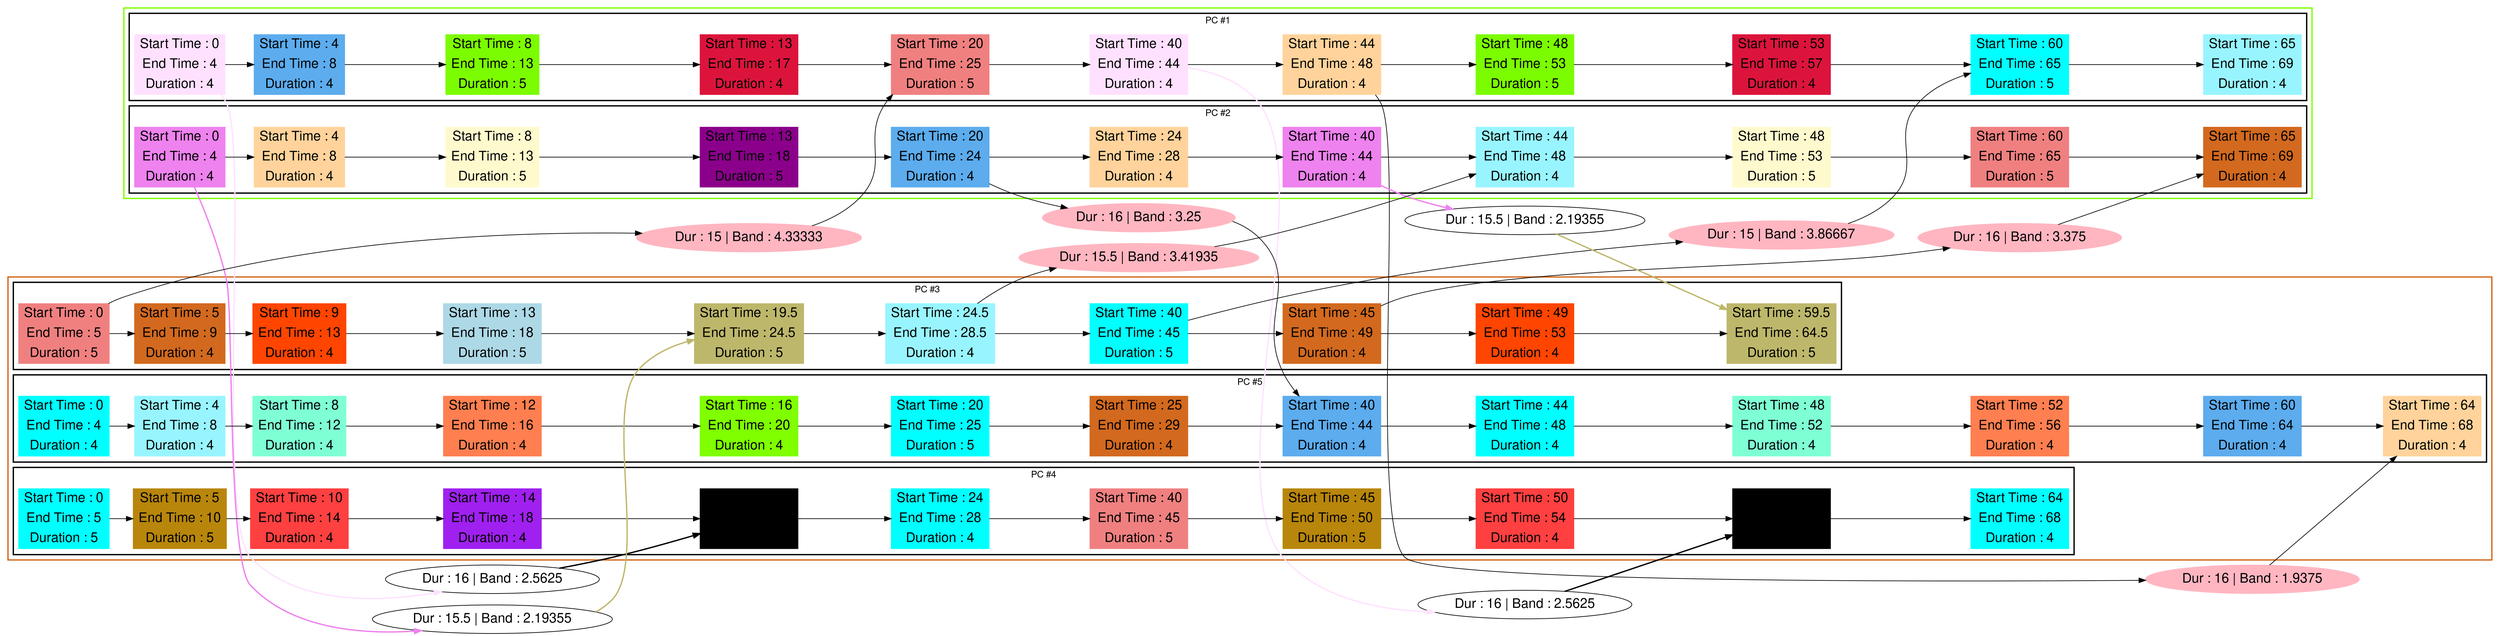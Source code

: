 digraph G {

fontname="Helvetica,Arial,sans-serif"
node [fontname="Helvetica,Arial,sans-serif"]
edge [fontname="Helvetica,Arial,sans-serif"]
graph [rankdir = "LR"];
node [fontsize = "20" shape = "ellipse"];

    subgraph cluster_Mod_0{
        color =chartreuse
        style = bold
        subgraph cluster_0{
           node [style=filled]
           color = black


            "node13" [
               label = "Start Time : 0 | End Time : 4 | Duration : 4"
               shape = "record"
               color = thistle1
            ]

            "node0" [
               label = "Start Time : 4 | End Time : 8 | Duration : 4"
               shape = "record"
               color = steelblue2
            ]

            "node47" [
               label = "Start Time : 8 | End Time : 13 | Duration : 5"
               shape = "record"
               color = lawngreen
            ]

            "node36" [
               label = "Start Time : 13 | End Time : 17 | Duration : 4"
               shape = "record"
               color = crimson
            ]

            "node53" [
               label = "Start Time : 20 | End Time : 25 | Duration : 5"
               shape = "record"
               color = lightcoral
            ]

            "node14" [
               label = "Start Time : 40 | End Time : 44 | Duration : 4"
               shape = "record"
               color = thistle1
            ]

            "node21" [
               label = "Start Time : 44 | End Time : 48 | Duration : 4"
               shape = "record"
               color = burlywood1
            ]

            "node48" [
               label = "Start Time : 48 | End Time : 53 | Duration : 5"
               shape = "record"
               color = lawngreen
            ]

            "node37" [
               label = "Start Time : 53 | End Time : 57 | Duration : 4"
               shape = "record"
               color = crimson
            ]

            "node41" [
               label = "Start Time : 60 | End Time : 65 | Duration : 5"
               shape = "record"
               color = cyan
            ]

            "node26" [
               label = "Start Time : 65 | End Time : 69 | Duration : 4"
               shape = "record"
               color = cadetblue1
            ]

            node13 -> node0 -> node47 -> node36 -> node53 -> node14 -> node21 -> node48 -> node37 -> node41 -> node26

            label = "PC #1"

        }
        subgraph cluster_1{
           node [style=filled]
           color = black


            "node15" [
               label = "Start Time : 0 | End Time : 4 | Duration : 4"
               shape = "record"
               color = violet
            ]

            "node19" [
               label = "Start Time : 4 | End Time : 8 | Duration : 4"
               shape = "record"
               color = burlywood1
            ]

            "node49" [
               label = "Start Time : 8 | End Time : 13 | Duration : 5"
               shape = "record"
               color = lemonchiffon
            ]

            "node46" [
               label = "Start Time : 13 | End Time : 18 | Duration : 5"
               shape = "record"
               color = darkmagenta
            ]

            "node1" [
               label = "Start Time : 20 | End Time : 24 | Duration : 4"
               shape = "record"
               color = steelblue2
            ]

            "node20" [
               label = "Start Time : 24 | End Time : 28 | Duration : 4"
               shape = "record"
               color = burlywood1
            ]

            "node16" [
               label = "Start Time : 40 | End Time : 44 | Duration : 4"
               shape = "record"
               color = violet
            ]

            "node25" [
               label = "Start Time : 44 | End Time : 48 | Duration : 4"
               shape = "record"
               color = cadetblue1
            ]

            "node50" [
               label = "Start Time : 48 | End Time : 53 | Duration : 5"
               shape = "record"
               color = lemonchiffon
            ]

            "node55" [
               label = "Start Time : 60 | End Time : 65 | Duration : 5"
               shape = "record"
               color = lightcoral
            ]

            "node31" [
               label = "Start Time : 65 | End Time : 69 | Duration : 4"
               shape = "record"
               color = chocolate
            ]

            node15 -> node19 -> node49 -> node46 -> node1 -> node20 -> node16 -> node25 -> node50 -> node55 -> node31

            label = "PC #2"

        }
    }
    subgraph cluster_Mod_2{
        color =chocolate
        style = bold
        subgraph cluster_2{
           node [style=filled]
           color = black


            "node52" [
               label = "Start Time : 0 | End Time : 5 | Duration : 5"
               shape = "record"
               color = lightcoral
            ]

            "node28" [
               label = "Start Time : 5 | End Time : 9 | Duration : 4"
               shape = "record"
               color = chocolate
            ]

            "node10" [
               label = "Start Time : 9 | End Time : 13 | Duration : 4"
               shape = "record"
               color = orangered1
            ]

            "node51" [
               label = "Start Time : 13 | End Time : 18 | Duration : 5"
               shape = "record"
               color = lightblue
            ]

            "node44" [
               label = "Start Time : 19.5 | End Time : 24.5 | Duration : 5"
               shape = "record"
               color = darkkhaki
            ]

            "node24" [
               label = "Start Time : 24.5 | End Time : 28.5 | Duration : 4"
               shape = "record"
               color = cadetblue1
            ]

            "node40" [
               label = "Start Time : 40 | End Time : 45 | Duration : 5"
               shape = "record"
               color = cyan
            ]

            "node30" [
               label = "Start Time : 45 | End Time : 49 | Duration : 4"
               shape = "record"
               color = chocolate
            ]

            "node11" [
               label = "Start Time : 49 | End Time : 53 | Duration : 4"
               shape = "record"
               color = orangered1
            ]

            "node45" [
               label = "Start Time : 59.5 | End Time : 64.5 | Duration : 5"
               shape = "record"
               color = darkkhaki
            ]

            node52 -> node28 -> node10 -> node51 -> node44 -> node24 -> node40 -> node30 -> node11 -> node45

            label = "PC #3"

        }
        subgraph cluster_3{
           node [style=filled]
           color = black


            "node38" [
               label = "Start Time : 0 | End Time : 5 | Duration : 5"
               shape = "record"
               color = cyan
            ]

            "node42" [
               label = "Start Time : 5 | End Time : 10 | Duration : 5"
               shape = "record"
               color = darkgoldenrod
            ]

            "node17" [
               label = "Start Time : 10 | End Time : 14 | Duration : 4"
               shape = "record"
               color = brown1
            ]

            "node12" [
               label = "Start Time : 14 | End Time : 18 | Duration : 4"
               shape = "record"
               color = x11purple
            ]

            "node34" [
               label = "Start Time : 20 | End Time : 24 | Duration : 4"
               shape = "record"
               color = cornflower
            ]

            "node5" [
               label = "Start Time : 24 | End Time : 28 | Duration : 4"
               shape = "record"
               color = aqua
            ]

            "node54" [
               label = "Start Time : 40 | End Time : 45 | Duration : 5"
               shape = "record"
               color = lightcoral
            ]

            "node43" [
               label = "Start Time : 45 | End Time : 50 | Duration : 5"
               shape = "record"
               color = darkgoldenrod
            ]

            "node18" [
               label = "Start Time : 50 | End Time : 54 | Duration : 4"
               shape = "record"
               color = brown1
            ]

            "node35" [
               label = "Start Time : 60 | End Time : 64 | Duration : 4"
               shape = "record"
               color = cornflower
            ]

            "node7" [
               label = "Start Time : 64 | End Time : 68 | Duration : 4"
               shape = "record"
               color = aqua
            ]

            node38 -> node42 -> node17 -> node12 -> node34 -> node5 -> node54 -> node43 -> node18 -> node35 -> node7

            label = "PC #4"

        }
        subgraph cluster_4{
           node [style=filled]
           color = black


            "node4" [
               label = "Start Time : 0 | End Time : 4 | Duration : 4"
               shape = "record"
               color = aqua
            ]

            "node23" [
               label = "Start Time : 4 | End Time : 8 | Duration : 4"
               shape = "record"
               color = cadetblue1
            ]

            "node8" [
               label = "Start Time : 8 | End Time : 12 | Duration : 4"
               shape = "record"
               color = aquamarine
            ]

            "node32" [
               label = "Start Time : 12 | End Time : 16 | Duration : 4"
               shape = "record"
               color = coral
            ]

            "node27" [
               label = "Start Time : 16 | End Time : 20 | Duration : 4"
               shape = "record"
               color = chartreuse
            ]

            "node39" [
               label = "Start Time : 20 | End Time : 25 | Duration : 5"
               shape = "record"
               color = cyan
            ]

            "node29" [
               label = "Start Time : 25 | End Time : 29 | Duration : 4"
               shape = "record"
               color = chocolate
            ]

            "node2" [
               label = "Start Time : 40 | End Time : 44 | Duration : 4"
               shape = "record"
               color = steelblue2
            ]

            "node6" [
               label = "Start Time : 44 | End Time : 48 | Duration : 4"
               shape = "record"
               color = aqua
            ]

            "node9" [
               label = "Start Time : 48 | End Time : 52 | Duration : 4"
               shape = "record"
               color = aquamarine
            ]

            "node33" [
               label = "Start Time : 52 | End Time : 56 | Duration : 4"
               shape = "record"
               color = coral
            ]

            "node3" [
               label = "Start Time : 60 | End Time : 64 | Duration : 4"
               shape = "record"
               color = steelblue2
            ]

            "node22" [
               label = "Start Time : 64 | End Time : 68 | Duration : 4"
               shape = "record"
               color = burlywood1
            ]

            node4 -> node23 -> node8 -> node32 -> node27 -> node39 -> node29 -> node2 -> node6 -> node9 -> node33 -> node3 -> node22

            label = "PC #5"

        }
    }
    "contextMessage0" [
       label = "Dur : 15 | Band : 4.33333"
       shape = "ellipse"       color = lightpink
       style = filled   ]
    "contextMessage1" [
       label = "Dur : 16 | Band : 3.25"
       shape = "ellipse"       color = lightpink
       style = filled   ]
    "contextMessage2" [
       label = "Dur : 15.5 | Band : 3.41935"
       shape = "ellipse"       color = lightpink
       style = filled   ]
    "contextMessage3" [
       label = "Dur : 15 | Band : 3.86667"
       shape = "ellipse"       color = lightpink
       style = filled   ]
    "contextMessage4" [
       label = "Dur : 16 | Band : 1.9375"
       shape = "ellipse"       color = lightpink
       style = filled   ]
    "contextMessage5" [
       label = "Dur : 16 | Band : 3.375"
       shape = "ellipse"       color = lightpink
       style = filled   ]

    node52 -> contextMessage0 -> node53
    node1 -> contextMessage1 -> node2
    node24 -> contextMessage2 -> node25
    node40 -> contextMessage3 -> node41
    node21 -> contextMessage4 -> node22
    node30 -> contextMessage5 -> node31

    "message0" [
       label = "Dur : 16 | Band : 2.5625"
       shape = "ellipse"   ]
    "message1" [
       label = "Dur : 16 | Band : 2.5625"
       shape = "ellipse"   ]
    "message2" [
       label = "Dur : 15.5 | Band : 2.19355"
       shape = "ellipse"   ]
    "message3" [
       label = "Dur : 15.5 | Band : 2.19355"
       shape = "ellipse"   ]

    node13 -> message0 [color =thistle1 style = bold]
    message0 -> node34 [color =cornflower style = bold]
    node14 -> message1 [color =thistle1 style = bold]
    message1 -> node35 [color =cornflower style = bold]
    node15 -> message2 [color =violet style = bold]
    message2 -> node44 [color =darkkhaki style = bold]
    node16 -> message3 [color =violet style = bold]
    message3 -> node45 [color =darkkhaki style = bold]

}


